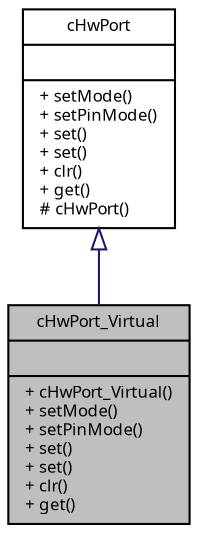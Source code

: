 digraph "cHwPort_Virtual"
{
  edge [fontname="Sans",fontsize="8",labelfontname="Sans",labelfontsize="8"];
  node [fontname="Sans",fontsize="8",shape=record];
  Node1 [label="{cHwPort_Virtual\n||+ cHwPort_Virtual()\l+ setMode()\l+ setPinMode()\l+ set()\l+ set()\l+ clr()\l+ get()\l}",height=0.2,width=0.4,color="black", fillcolor="grey75", style="filled", fontcolor="black"];
  Node2 -> Node1 [dir="back",color="midnightblue",fontsize="8",style="solid",arrowtail="onormal",fontname="Sans"];
  Node2 [label="{cHwPort\n||+ setMode()\l+ setPinMode()\l+ set()\l+ set()\l+ clr()\l+ get()\l# cHwPort()\l}",height=0.2,width=0.4,color="black", fillcolor="white", style="filled",URL="$classc_hw_port.html",tooltip="Abstract class supporting general purpose I/O hardware. "];
}
